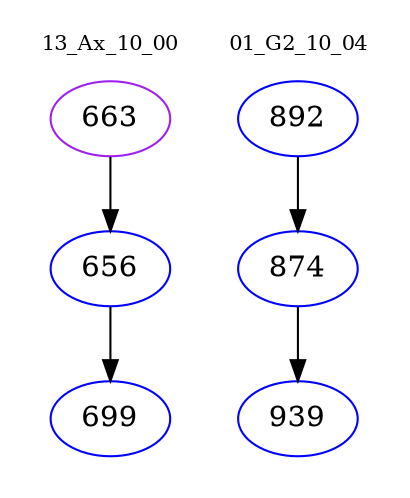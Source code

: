 digraph{
subgraph cluster_0 {
color = white
label = "13_Ax_10_00";
fontsize=10;
T0_663 [label="663", color="purple"]
T0_663 -> T0_656 [color="black"]
T0_656 [label="656", color="blue"]
T0_656 -> T0_699 [color="black"]
T0_699 [label="699", color="blue"]
}
subgraph cluster_1 {
color = white
label = "01_G2_10_04";
fontsize=10;
T1_892 [label="892", color="blue"]
T1_892 -> T1_874 [color="black"]
T1_874 [label="874", color="blue"]
T1_874 -> T1_939 [color="black"]
T1_939 [label="939", color="blue"]
}
}
